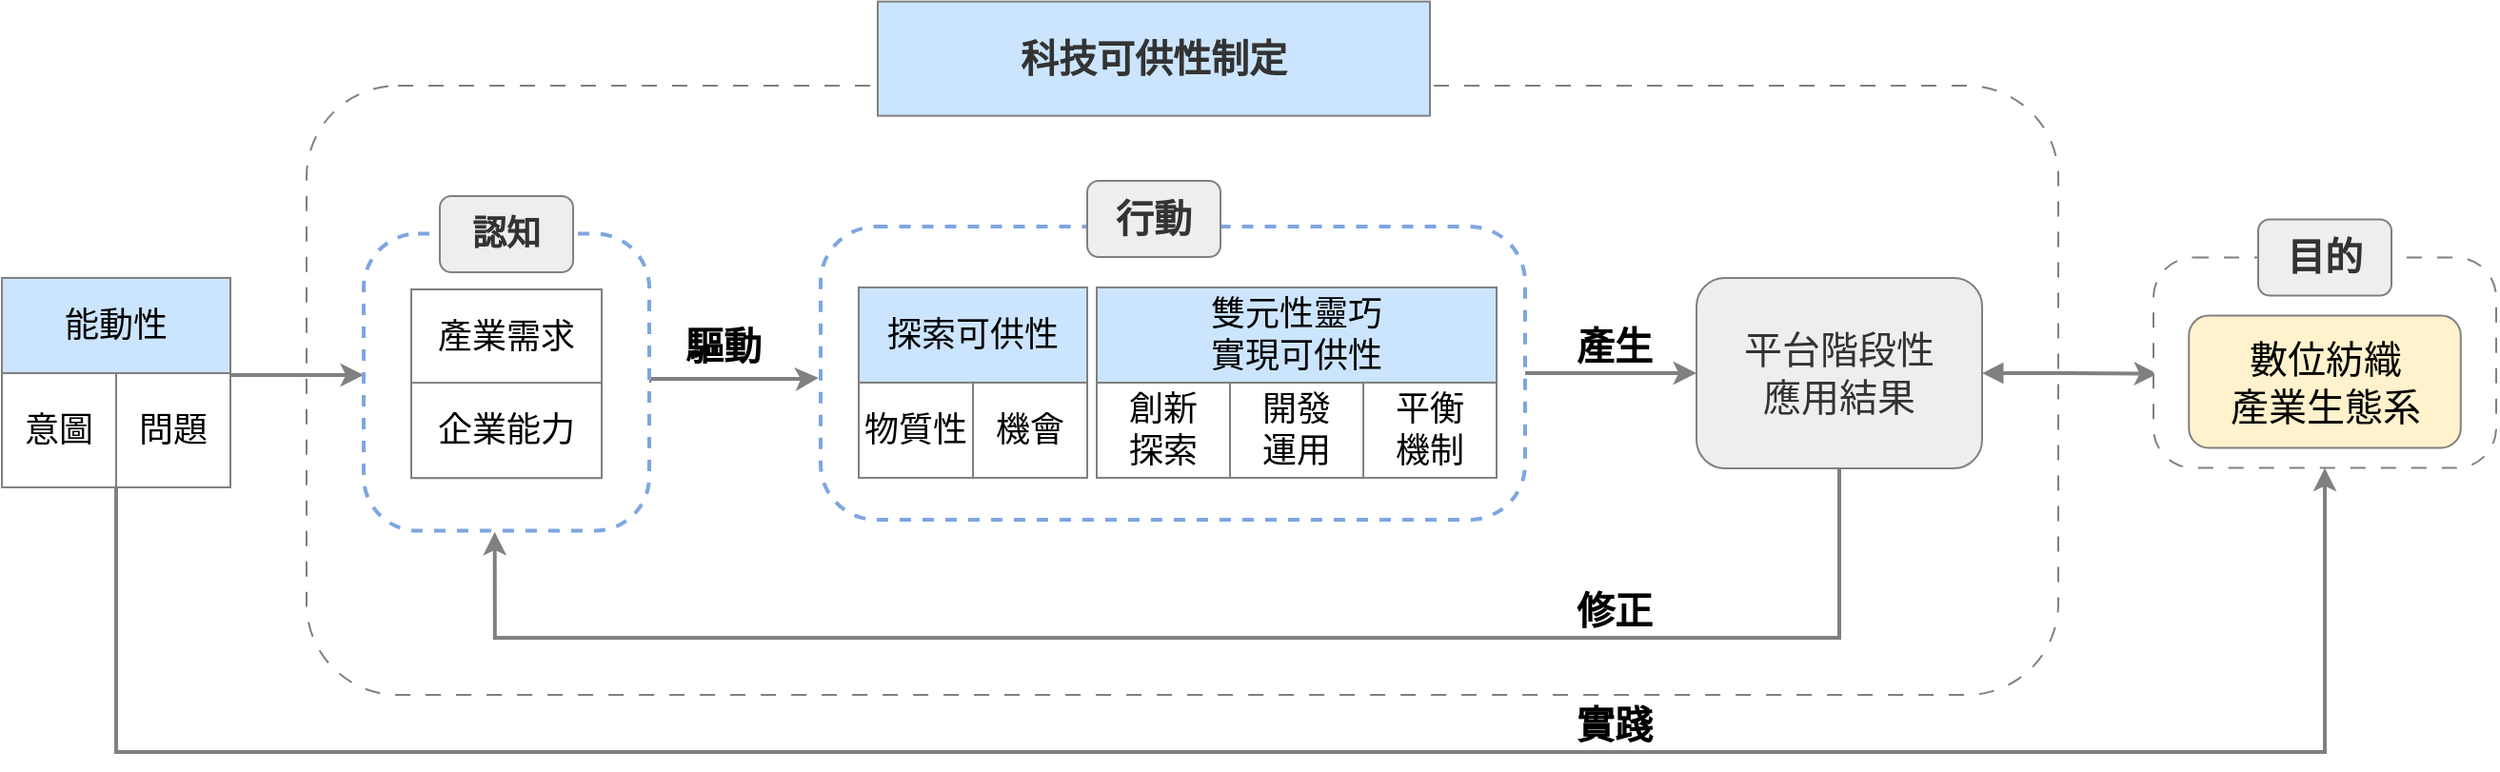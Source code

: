 <mxfile version="26.2.14">
  <diagram id="vkK8o-hsKimOO6CbCIKc" name="第1頁">
    <mxGraphModel dx="854" dy="427" grid="1" gridSize="10" guides="1" tooltips="1" connect="1" arrows="1" fold="1" page="1" pageScale="1" pageWidth="1169" pageHeight="827" math="0" shadow="0">
      <root>
        <mxCell id="0" />
        <mxCell id="1" parent="0" />
        <mxCell id="iIE0ldJsGx-aEYX-XOFw-3" value="" style="rounded=1;whiteSpace=wrap;html=1;movable=1;resizable=1;rotatable=1;deletable=1;editable=1;locked=0;connectable=1;strokeWidth=1;fontFamily=標楷體;fontSize=18;fontStyle=0;dashed=1;dashPattern=8 8;strokeColor=#808080;" parent="1" vertex="1">
          <mxGeometry x="240" y="180" width="920" height="320" as="geometry" />
        </mxCell>
        <mxCell id="iIE0ldJsGx-aEYX-XOFw-24" value="&lt;font style=&quot;font-size: 20px;&quot; face=&quot;標楷體&quot;&gt;&lt;b style=&quot;&quot;&gt;驅&lt;/b&gt;&lt;/font&gt;&lt;b style=&quot;font-size: 20px; font-family: 標楷體; background-color: transparent; color: light-dark(rgb(0, 0, 0), rgb(255, 255, 255));&quot;&gt;動&lt;/b&gt;" style="text;html=1;align=center;verticalAlign=middle;whiteSpace=wrap;rounded=0;fontFamily=Helvetica;fontSize=12;fontColor=default;" parent="1" vertex="1">
          <mxGeometry x="432.003" y="300.535" width="54.375" height="30" as="geometry" />
        </mxCell>
        <mxCell id="iIE0ldJsGx-aEYX-XOFw-93" value="&lt;font style=&quot;font-size: 20px;&quot; color=&quot;#333333&quot;&gt;&lt;b&gt;科技可供性制定&lt;/b&gt;&lt;/font&gt;" style="rounded=0;whiteSpace=wrap;html=1;strokeColor=#808080;fillColor=#cce5ff;fontFamily=標楷體;fontSize=18;fontStyle=0;align=center;verticalAlign=middle;fontColor=default;resizable=1;" parent="1" vertex="1">
          <mxGeometry x="540" y="135.81" width="290" height="60" as="geometry" />
        </mxCell>
        <mxCell id="jCKPyfohm9eTSwGeLUaR-52" value="&lt;font face=&quot;標楷體&quot;&gt;&lt;span style=&quot;font-size: 20px;&quot;&gt;&lt;b&gt;產生&lt;/b&gt;&lt;/span&gt;&lt;/font&gt;" style="text;html=1;align=center;verticalAlign=middle;whiteSpace=wrap;rounded=0;fontFamily=Helvetica;fontSize=12;fontColor=default;" parent="1" vertex="1">
          <mxGeometry x="900" y="300.535" width="54.375" height="30" as="geometry" />
        </mxCell>
        <mxCell id="jCKPyfohm9eTSwGeLUaR-63" style="edgeStyle=orthogonalEdgeStyle;rounded=0;orthogonalLoop=1;jettySize=auto;html=1;exitX=1;exitY=0.5;exitDx=0;exitDy=0;strokeWidth=2;strokeColor=#808080;entryX=-0.003;entryY=0.516;entryDx=0;entryDy=0;entryPerimeter=0;" parent="1" target="iIE0ldJsGx-aEYX-XOFw-15" edge="1">
          <mxGeometry relative="1" as="geometry">
            <mxPoint x="420" y="336.035" as="sourcePoint" />
            <mxPoint x="520" y="335" as="targetPoint" />
            <Array as="points">
              <mxPoint x="420" y="334" />
              <mxPoint x="500" y="334" />
            </Array>
          </mxGeometry>
        </mxCell>
        <mxCell id="jCKPyfohm9eTSwGeLUaR-65" value="&lt;font face=&quot;標楷體&quot;&gt;&lt;span style=&quot;font-size: 20px;&quot;&gt;&lt;b&gt;修正&lt;/b&gt;&lt;/span&gt;&lt;/font&gt;" style="text;html=1;align=center;verticalAlign=middle;whiteSpace=wrap;rounded=0;fontFamily=Helvetica;fontSize=12;fontColor=default;" parent="1" vertex="1">
          <mxGeometry x="900" y="439.995" width="54.375" height="30" as="geometry" />
        </mxCell>
        <mxCell id="iIE0ldJsGx-aEYX-XOFw-49" value="&lt;font face=&quot;標楷體&quot;&gt;&lt;span style=&quot;font-size: 20px;&quot;&gt;&lt;b&gt;實踐&lt;/b&gt;&lt;/span&gt;&lt;/font&gt;" style="text;html=1;align=center;verticalAlign=middle;whiteSpace=wrap;rounded=0;" parent="1" vertex="1">
          <mxGeometry x="900" y="499.995" width="54.375" height="30" as="geometry" />
        </mxCell>
        <mxCell id="jCKPyfohm9eTSwGeLUaR-89" style="edgeStyle=orthogonalEdgeStyle;rounded=0;orthogonalLoop=1;jettySize=auto;html=1;entryX=0.009;entryY=0.413;entryDx=0;entryDy=0;entryPerimeter=0;strokeColor=#808080;strokeWidth=2;align=center;verticalAlign=middle;fontFamily=Helvetica;fontSize=11;fontColor=default;labelBackgroundColor=default;endArrow=classic;startArrow=block;startFill=1;exitX=1;exitY=0.5;exitDx=0;exitDy=0;" parent="1" source="jCKPyfohm9eTSwGeLUaR-22" edge="1">
          <mxGeometry relative="1" as="geometry">
            <mxPoint x="1090" y="331" as="sourcePoint" />
            <mxPoint x="1212.11" y="331.323" as="targetPoint" />
          </mxGeometry>
        </mxCell>
        <mxCell id="qAASfBlt8r1QQWv_uzUB-15" style="edgeStyle=orthogonalEdgeStyle;rounded=0;orthogonalLoop=1;jettySize=auto;html=1;exitX=0.5;exitY=1;exitDx=0;exitDy=0;entryX=0.459;entryY=1.004;entryDx=0;entryDy=0;entryPerimeter=0;strokeColor=#808080;strokeWidth=2;align=center;verticalAlign=middle;fontFamily=Helvetica;fontSize=11;fontColor=default;labelBackgroundColor=default;endArrow=classic;" parent="1" source="jCKPyfohm9eTSwGeLUaR-22" target="1qFZ0b5etKVb5s6CTwOf-41" edge="1">
          <mxGeometry relative="1" as="geometry">
            <Array as="points">
              <mxPoint x="1045" y="470" />
              <mxPoint x="339" y="470" />
            </Array>
          </mxGeometry>
        </mxCell>
        <mxCell id="jCKPyfohm9eTSwGeLUaR-22" value="&lt;font style=&quot;font-size: 20px;&quot; color=&quot;#333333&quot;&gt;平台階段性&lt;/font&gt;&lt;div&gt;&lt;font style=&quot;font-size: 20px;&quot; color=&quot;#333333&quot;&gt;應用結果&lt;/font&gt;&lt;/div&gt;" style="rounded=1;whiteSpace=wrap;html=1;strokeColor=#808080;fillColor=#eeeeee;fontFamily=標楷體;fontSize=18;fontStyle=0;align=center;verticalAlign=middle;fontColor=default;" parent="1" vertex="1">
          <mxGeometry x="970" y="281" width="150" height="100" as="geometry" />
        </mxCell>
        <mxCell id="qAASfBlt8r1QQWv_uzUB-31" value="" style="group" parent="1" vertex="1" connectable="0">
          <mxGeometry x="1210" y="250.26" width="180" height="130.55" as="geometry" />
        </mxCell>
        <mxCell id="jCKPyfohm9eTSwGeLUaR-77" value="" style="rounded=1;whiteSpace=wrap;html=1;movable=1;resizable=1;rotatable=1;deletable=1;editable=1;locked=0;connectable=1;strokeWidth=1;dashed=1;dashPattern=8 8;fontFamily=標楷體;fontSize=18;fontStyle=0;arcSize=19;strokeColor=#808080;" parent="qAASfBlt8r1QQWv_uzUB-31" vertex="1">
          <mxGeometry y="20.01" width="180" height="110.54" as="geometry" />
        </mxCell>
        <mxCell id="iIE0ldJsGx-aEYX-XOFw-96" value="&lt;font style=&quot;font-size: 20px;&quot;&gt;數位紡織&lt;/font&gt;&lt;div&gt;&lt;font style=&quot;font-size: 20px;&quot;&gt;產業生態系&lt;/font&gt;&lt;/div&gt;" style="rounded=1;whiteSpace=wrap;html=1;fontSize=18;fontFamily=標楷體;movable=1;resizable=1;rotatable=1;deletable=1;editable=1;locked=0;connectable=1;fontStyle=0;fillColor=#fff2cc;strokeColor=#808080;" parent="qAASfBlt8r1QQWv_uzUB-31" vertex="1">
          <mxGeometry x="18.61" y="50.55" width="142.78" height="69.45" as="geometry" />
        </mxCell>
        <mxCell id="jCKPyfohm9eTSwGeLUaR-29" value="&lt;font color=&quot;#333333&quot; style=&quot;font-size: 20px;&quot;&gt;&lt;span style=&quot;&quot;&gt;&lt;b&gt;目的&lt;/b&gt;&lt;/span&gt;&lt;/font&gt;" style="rounded=1;whiteSpace=wrap;html=1;strokeColor=#808080;fillColor=#eeeeee;fontFamily=標楷體;fontSize=18;fontStyle=0;align=center;verticalAlign=middle;fontColor=default;" parent="qAASfBlt8r1QQWv_uzUB-31" vertex="1">
          <mxGeometry x="55" width="70" height="40" as="geometry" />
        </mxCell>
        <mxCell id="rwjSZb17rn8btheEOx0Z-28" style="edgeStyle=orthogonalEdgeStyle;rounded=0;orthogonalLoop=1;jettySize=auto;html=1;strokeColor=#808080;strokeWidth=2;align=center;verticalAlign=middle;fontFamily=Helvetica;fontSize=11;fontColor=default;labelBackgroundColor=default;endArrow=classic;" parent="1" source="rwjSZb17rn8btheEOx0Z-1" target="1qFZ0b5etKVb5s6CTwOf-41" edge="1">
          <mxGeometry relative="1" as="geometry">
            <Array as="points">
              <mxPoint x="220" y="332" />
              <mxPoint x="220" y="332" />
            </Array>
          </mxGeometry>
        </mxCell>
        <mxCell id="IkVJuPzNlVAYnWsuaFp5-1" style="edgeStyle=orthogonalEdgeStyle;rounded=0;orthogonalLoop=1;jettySize=auto;html=1;exitX=0.5;exitY=1;exitDx=0;exitDy=0;entryX=0.5;entryY=1;entryDx=0;entryDy=0;strokeColor=#808080;strokeWidth=2;align=center;verticalAlign=middle;fontFamily=Helvetica;fontSize=11;fontColor=default;labelBackgroundColor=default;endArrow=classic;" parent="1" source="rwjSZb17rn8btheEOx0Z-1" target="jCKPyfohm9eTSwGeLUaR-77" edge="1">
          <mxGeometry relative="1" as="geometry">
            <mxPoint x="140" y="530" as="targetPoint" />
            <Array as="points">
              <mxPoint x="140" y="530" />
              <mxPoint x="1300" y="530" />
            </Array>
          </mxGeometry>
        </mxCell>
        <mxCell id="rwjSZb17rn8btheEOx0Z-1" value="" style="group;movable=1;resizable=1;rotatable=1;deletable=1;editable=1;locked=0;connectable=1;" parent="1" vertex="1" connectable="0">
          <mxGeometry x="79.998" y="280.97" width="120.003" height="110" as="geometry" />
        </mxCell>
        <mxCell id="rwjSZb17rn8btheEOx0Z-2" value="&lt;span style=&quot;background-color: transparent; color: light-dark(rgb(0, 0, 0), rgb(255, 255, 255));&quot;&gt;意圖&lt;/span&gt;" style="rounded=0;whiteSpace=wrap;html=1;movable=1;resizable=1;rotatable=1;deletable=1;editable=1;locked=0;connectable=1;fontFamily=標楷體;fontSize=18;fontStyle=0;strokeColor=#808080;" parent="rwjSZb17rn8btheEOx0Z-1" vertex="1">
          <mxGeometry y="50" width="60" height="60" as="geometry" />
        </mxCell>
        <mxCell id="rwjSZb17rn8btheEOx0Z-3" value="問題" style="rounded=0;whiteSpace=wrap;html=1;movable=1;resizable=1;rotatable=1;deletable=1;editable=1;locked=0;connectable=1;fontFamily=標楷體;fontSize=18;fontStyle=0;strokeColor=#808080;align=center;verticalAlign=middle;fontColor=default;fillColor=default;" parent="rwjSZb17rn8btheEOx0Z-1" vertex="1">
          <mxGeometry x="60" y="50" width="60" height="60" as="geometry" />
        </mxCell>
        <mxCell id="rwjSZb17rn8btheEOx0Z-4" value="能動性" style="rounded=0;whiteSpace=wrap;html=1;movable=1;resizable=1;rotatable=1;deletable=1;editable=1;locked=0;connectable=1;fontFamily=標楷體;fontSize=18;fontStyle=0;fillColor=#cce5ff;strokeColor=#808080;align=center;verticalAlign=middle;fontColor=default;" parent="rwjSZb17rn8btheEOx0Z-1" vertex="1">
          <mxGeometry x="0.003" width="120" height="50" as="geometry" />
        </mxCell>
        <mxCell id="IkVJuPzNlVAYnWsuaFp5-4" value="" style="group" parent="1" vertex="1" connectable="0">
          <mxGeometry x="270" y="238.0" width="150" height="175.81" as="geometry" />
        </mxCell>
        <mxCell id="1qFZ0b5etKVb5s6CTwOf-41" value="" style="rounded=1;whiteSpace=wrap;html=1;movable=1;resizable=1;rotatable=1;deletable=1;editable=1;locked=0;connectable=1;strokeWidth=2;dashed=1;fontFamily=標楷體;fontSize=18;fontStyle=0;strokeColor=#7EA6E0;align=center;verticalAlign=middle;arcSize=19;fontColor=default;fillColor=default;" parent="IkVJuPzNlVAYnWsuaFp5-4" vertex="1">
          <mxGeometry y="19.74" width="150" height="156.07" as="geometry" />
        </mxCell>
        <mxCell id="1qFZ0b5etKVb5s6CTwOf-51" value="&lt;font color=&quot;#333333&quot;&gt;&lt;span&gt;&lt;b&gt;認知&lt;/b&gt;&lt;/span&gt;&lt;/font&gt;" style="rounded=1;whiteSpace=wrap;html=1;strokeColor=#808080;fillColor=#eeeeee;fontFamily=標楷體;fontSize=18;fontStyle=0" parent="IkVJuPzNlVAYnWsuaFp5-4" vertex="1">
          <mxGeometry x="40" width="70" height="40" as="geometry" />
        </mxCell>
        <mxCell id="IkVJuPzNlVAYnWsuaFp5-2" value="" style="group;rounded=0;strokeColor=#808080;align=center;verticalAlign=middle;fontFamily=標楷體;fontSize=18;fontColor=default;fontStyle=0;resizable=1;fillColor=default;" parent="IkVJuPzNlVAYnWsuaFp5-4" vertex="1" connectable="0">
          <mxGeometry x="25" y="49.02" width="100" height="99.03" as="geometry" />
        </mxCell>
        <mxCell id="IkVJuPzNlVAYnWsuaFp5-3" value="" style="group;rounded=0;strokeColor=#808080;align=center;verticalAlign=middle;fontFamily=標楷體;fontSize=18;fontColor=default;fontStyle=0;resizable=1;fillColor=default;" parent="IkVJuPzNlVAYnWsuaFp5-2" vertex="1" connectable="0">
          <mxGeometry width="100" height="99.03" as="geometry" />
        </mxCell>
        <mxCell id="qAASfBlt8r1QQWv_uzUB-20" value="產業需求" style="rounded=0;whiteSpace=wrap;html=1;movable=1;resizable=1;rotatable=1;deletable=1;editable=1;locked=0;connectable=1;fontFamily=標楷體;fontSize=18;fontStyle=0;strokeColor=#808080;align=center;verticalAlign=middle;fontColor=default;fillColor=default;" parent="IkVJuPzNlVAYnWsuaFp5-3" vertex="1">
          <mxGeometry width="100" height="50" as="geometry" />
        </mxCell>
        <mxCell id="rwjSZb17rn8btheEOx0Z-7" value="企業能力" style="rounded=0;whiteSpace=wrap;html=1;movable=1;resizable=1;rotatable=1;deletable=1;editable=1;locked=0;connectable=1;fontFamily=標楷體;fontSize=18;fontStyle=0;fillColor=default;strokeColor=#808080;align=center;verticalAlign=middle;fontColor=default;" parent="IkVJuPzNlVAYnWsuaFp5-3" vertex="1">
          <mxGeometry y="49.03" width="100" height="50" as="geometry" />
        </mxCell>
        <mxCell id="IkVJuPzNlVAYnWsuaFp5-16" style="edgeStyle=orthogonalEdgeStyle;rounded=0;orthogonalLoop=1;jettySize=auto;html=1;exitX=1;exitY=0.5;exitDx=0;exitDy=0;strokeColor=#808080;strokeWidth=2;align=center;verticalAlign=middle;fontFamily=Helvetica;fontSize=11;fontColor=default;labelBackgroundColor=default;endArrow=classic;" parent="1" source="iIE0ldJsGx-aEYX-XOFw-15" target="jCKPyfohm9eTSwGeLUaR-22" edge="1">
          <mxGeometry relative="1" as="geometry" />
        </mxCell>
        <mxCell id="iIE0ldJsGx-aEYX-XOFw-15" value="" style="rounded=1;whiteSpace=wrap;html=1;movable=1;resizable=1;rotatable=1;deletable=1;editable=1;locked=0;connectable=1;strokeWidth=2;dashed=1;fontFamily=標楷體;fontSize=18;fontStyle=0;arcSize=19;strokeColor=#7EA6E0;" parent="1" vertex="1">
          <mxGeometry x="510" y="254.0" width="370" height="154" as="geometry" />
        </mxCell>
        <mxCell id="iIE0ldJsGx-aEYX-XOFw-16" value="&lt;span style=&quot;color: light-dark(rgb(51, 51, 51), rgb(193, 193, 193)); background-color: transparent;&quot;&gt;&lt;b&gt;&lt;font style=&quot;font-size: 20px;&quot;&gt;行動&lt;/font&gt;&lt;/b&gt;&lt;/span&gt;" style="rounded=1;whiteSpace=wrap;html=1;strokeColor=#808080;fillColor=#eeeeee;fontFamily=標楷體;fontSize=18;fontStyle=0" parent="1" vertex="1">
          <mxGeometry x="650" y="230.0" width="70" height="40" as="geometry" />
        </mxCell>
        <mxCell id="nQ8CWWNottKpQLyOvUbR-3" value="" style="group" parent="1" vertex="1" connectable="0">
          <mxGeometry x="530" y="285.97" width="120" height="100" as="geometry" />
        </mxCell>
        <mxCell id="IkVJuPzNlVAYnWsuaFp5-10" value="探索&lt;span style=&quot;background-color: transparent; color: light-dark(rgb(0, 0, 0), rgb(255, 255, 255));&quot;&gt;可供性&lt;/span&gt;" style="rounded=0;whiteSpace=wrap;html=1;movable=1;resizable=1;rotatable=1;deletable=1;editable=1;locked=0;connectable=1;fontFamily=標楷體;fontSize=18;fontStyle=0;align=center;verticalAlign=middle;strokeColor=#808080;fontColor=default;fillColor=#cce5ff;" parent="nQ8CWWNottKpQLyOvUbR-3" vertex="1">
          <mxGeometry width="120" height="50" as="geometry" />
        </mxCell>
        <mxCell id="nQ8CWWNottKpQLyOvUbR-1" value="物質性" style="rounded=0;whiteSpace=wrap;html=1;movable=1;resizable=1;rotatable=1;deletable=1;editable=1;locked=0;connectable=1;fontFamily=標楷體;fontSize=18;fontStyle=0;align=center;verticalAlign=middle;strokeColor=#808080;fontColor=default;fillColor=default;" parent="nQ8CWWNottKpQLyOvUbR-3" vertex="1">
          <mxGeometry y="50" width="60" height="50" as="geometry" />
        </mxCell>
        <mxCell id="nQ8CWWNottKpQLyOvUbR-2" value="機會" style="rounded=0;whiteSpace=wrap;html=1;movable=1;resizable=1;rotatable=1;deletable=1;editable=1;locked=0;connectable=1;fontFamily=標楷體;fontSize=18;fontStyle=0;align=center;verticalAlign=middle;strokeColor=#808080;fontColor=default;fillColor=default;" parent="nQ8CWWNottKpQLyOvUbR-3" vertex="1">
          <mxGeometry x="60" y="50" width="60" height="50" as="geometry" />
        </mxCell>
        <mxCell id="nQ8CWWNottKpQLyOvUbR-6" value="" style="group" parent="1" vertex="1" connectable="0">
          <mxGeometry x="655.0" y="285.97" width="210.0" height="100" as="geometry" />
        </mxCell>
        <mxCell id="1qFZ0b5etKVb5s6CTwOf-48" value="創新&lt;div&gt;探索&lt;/div&gt;" style="rounded=0;whiteSpace=wrap;html=1;movable=1;resizable=1;rotatable=1;deletable=1;editable=1;locked=0;connectable=1;fontFamily=標楷體;fontSize=18;fontStyle=0;strokeColor=#808080;align=center;verticalAlign=middle;fontColor=default;fillColor=default;" parent="nQ8CWWNottKpQLyOvUbR-6" vertex="1">
          <mxGeometry y="50" width="70" height="50" as="geometry" />
        </mxCell>
        <mxCell id="1qFZ0b5etKVb5s6CTwOf-47" value="&lt;span style=&quot;background-color: transparent; color: light-dark(rgb(0, 0, 0), rgb(255, 255, 255));&quot;&gt;開發&lt;/span&gt;&lt;div&gt;&lt;span style=&quot;background-color: transparent; color: light-dark(rgb(0, 0, 0), rgb(255, 255, 255));&quot;&gt;運用&lt;/span&gt;&lt;/div&gt;" style="rounded=0;whiteSpace=wrap;html=1;movable=1;resizable=1;rotatable=1;deletable=1;editable=1;locked=0;connectable=1;fontFamily=標楷體;fontSize=18;fontStyle=0;strokeColor=#808080;align=center;verticalAlign=middle;fontColor=default;fillColor=default;" parent="nQ8CWWNottKpQLyOvUbR-6" vertex="1">
          <mxGeometry x="70.0" y="50" width="70" height="50" as="geometry" />
        </mxCell>
        <mxCell id="1qFZ0b5etKVb5s6CTwOf-43" value="雙元性靈巧&lt;div&gt;實現可供性&lt;/div&gt;" style="rounded=0;whiteSpace=wrap;html=1;fontSize=18;fontFamily=標楷體;movable=1;resizable=1;rotatable=1;deletable=1;editable=1;locked=0;connectable=1;fillColor=#cce5ff;strokeColor=#808080;fontStyle=0;align=center;verticalAlign=middle;fontColor=default;" parent="nQ8CWWNottKpQLyOvUbR-6" vertex="1">
          <mxGeometry width="210" height="50" as="geometry" />
        </mxCell>
        <mxCell id="nQ8CWWNottKpQLyOvUbR-5" value="平衡&lt;div&gt;機制&lt;/div&gt;" style="rounded=0;whiteSpace=wrap;html=1;movable=1;resizable=1;rotatable=1;deletable=1;editable=1;locked=0;connectable=1;fontFamily=標楷體;fontSize=18;fontStyle=0;strokeColor=#808080;align=center;verticalAlign=middle;fontColor=default;fillColor=default;" parent="nQ8CWWNottKpQLyOvUbR-6" vertex="1">
          <mxGeometry x="140.0" y="50" width="70" height="50" as="geometry" />
        </mxCell>
      </root>
    </mxGraphModel>
  </diagram>
</mxfile>
